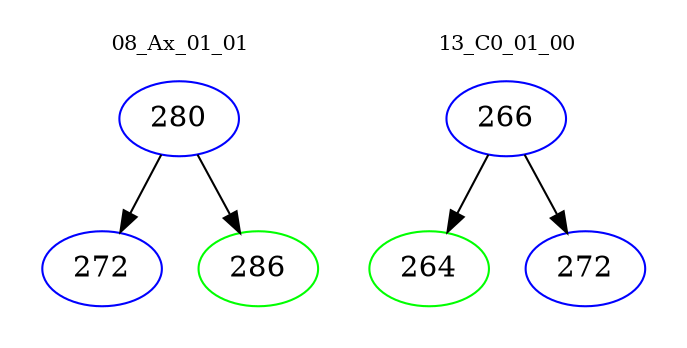 digraph{
subgraph cluster_0 {
color = white
label = "08_Ax_01_01";
fontsize=10;
T0_280 [label="280", color="blue"]
T0_280 -> T0_272 [color="black"]
T0_272 [label="272", color="blue"]
T0_280 -> T0_286 [color="black"]
T0_286 [label="286", color="green"]
}
subgraph cluster_1 {
color = white
label = "13_C0_01_00";
fontsize=10;
T1_266 [label="266", color="blue"]
T1_266 -> T1_264 [color="black"]
T1_264 [label="264", color="green"]
T1_266 -> T1_272 [color="black"]
T1_272 [label="272", color="blue"]
}
}
